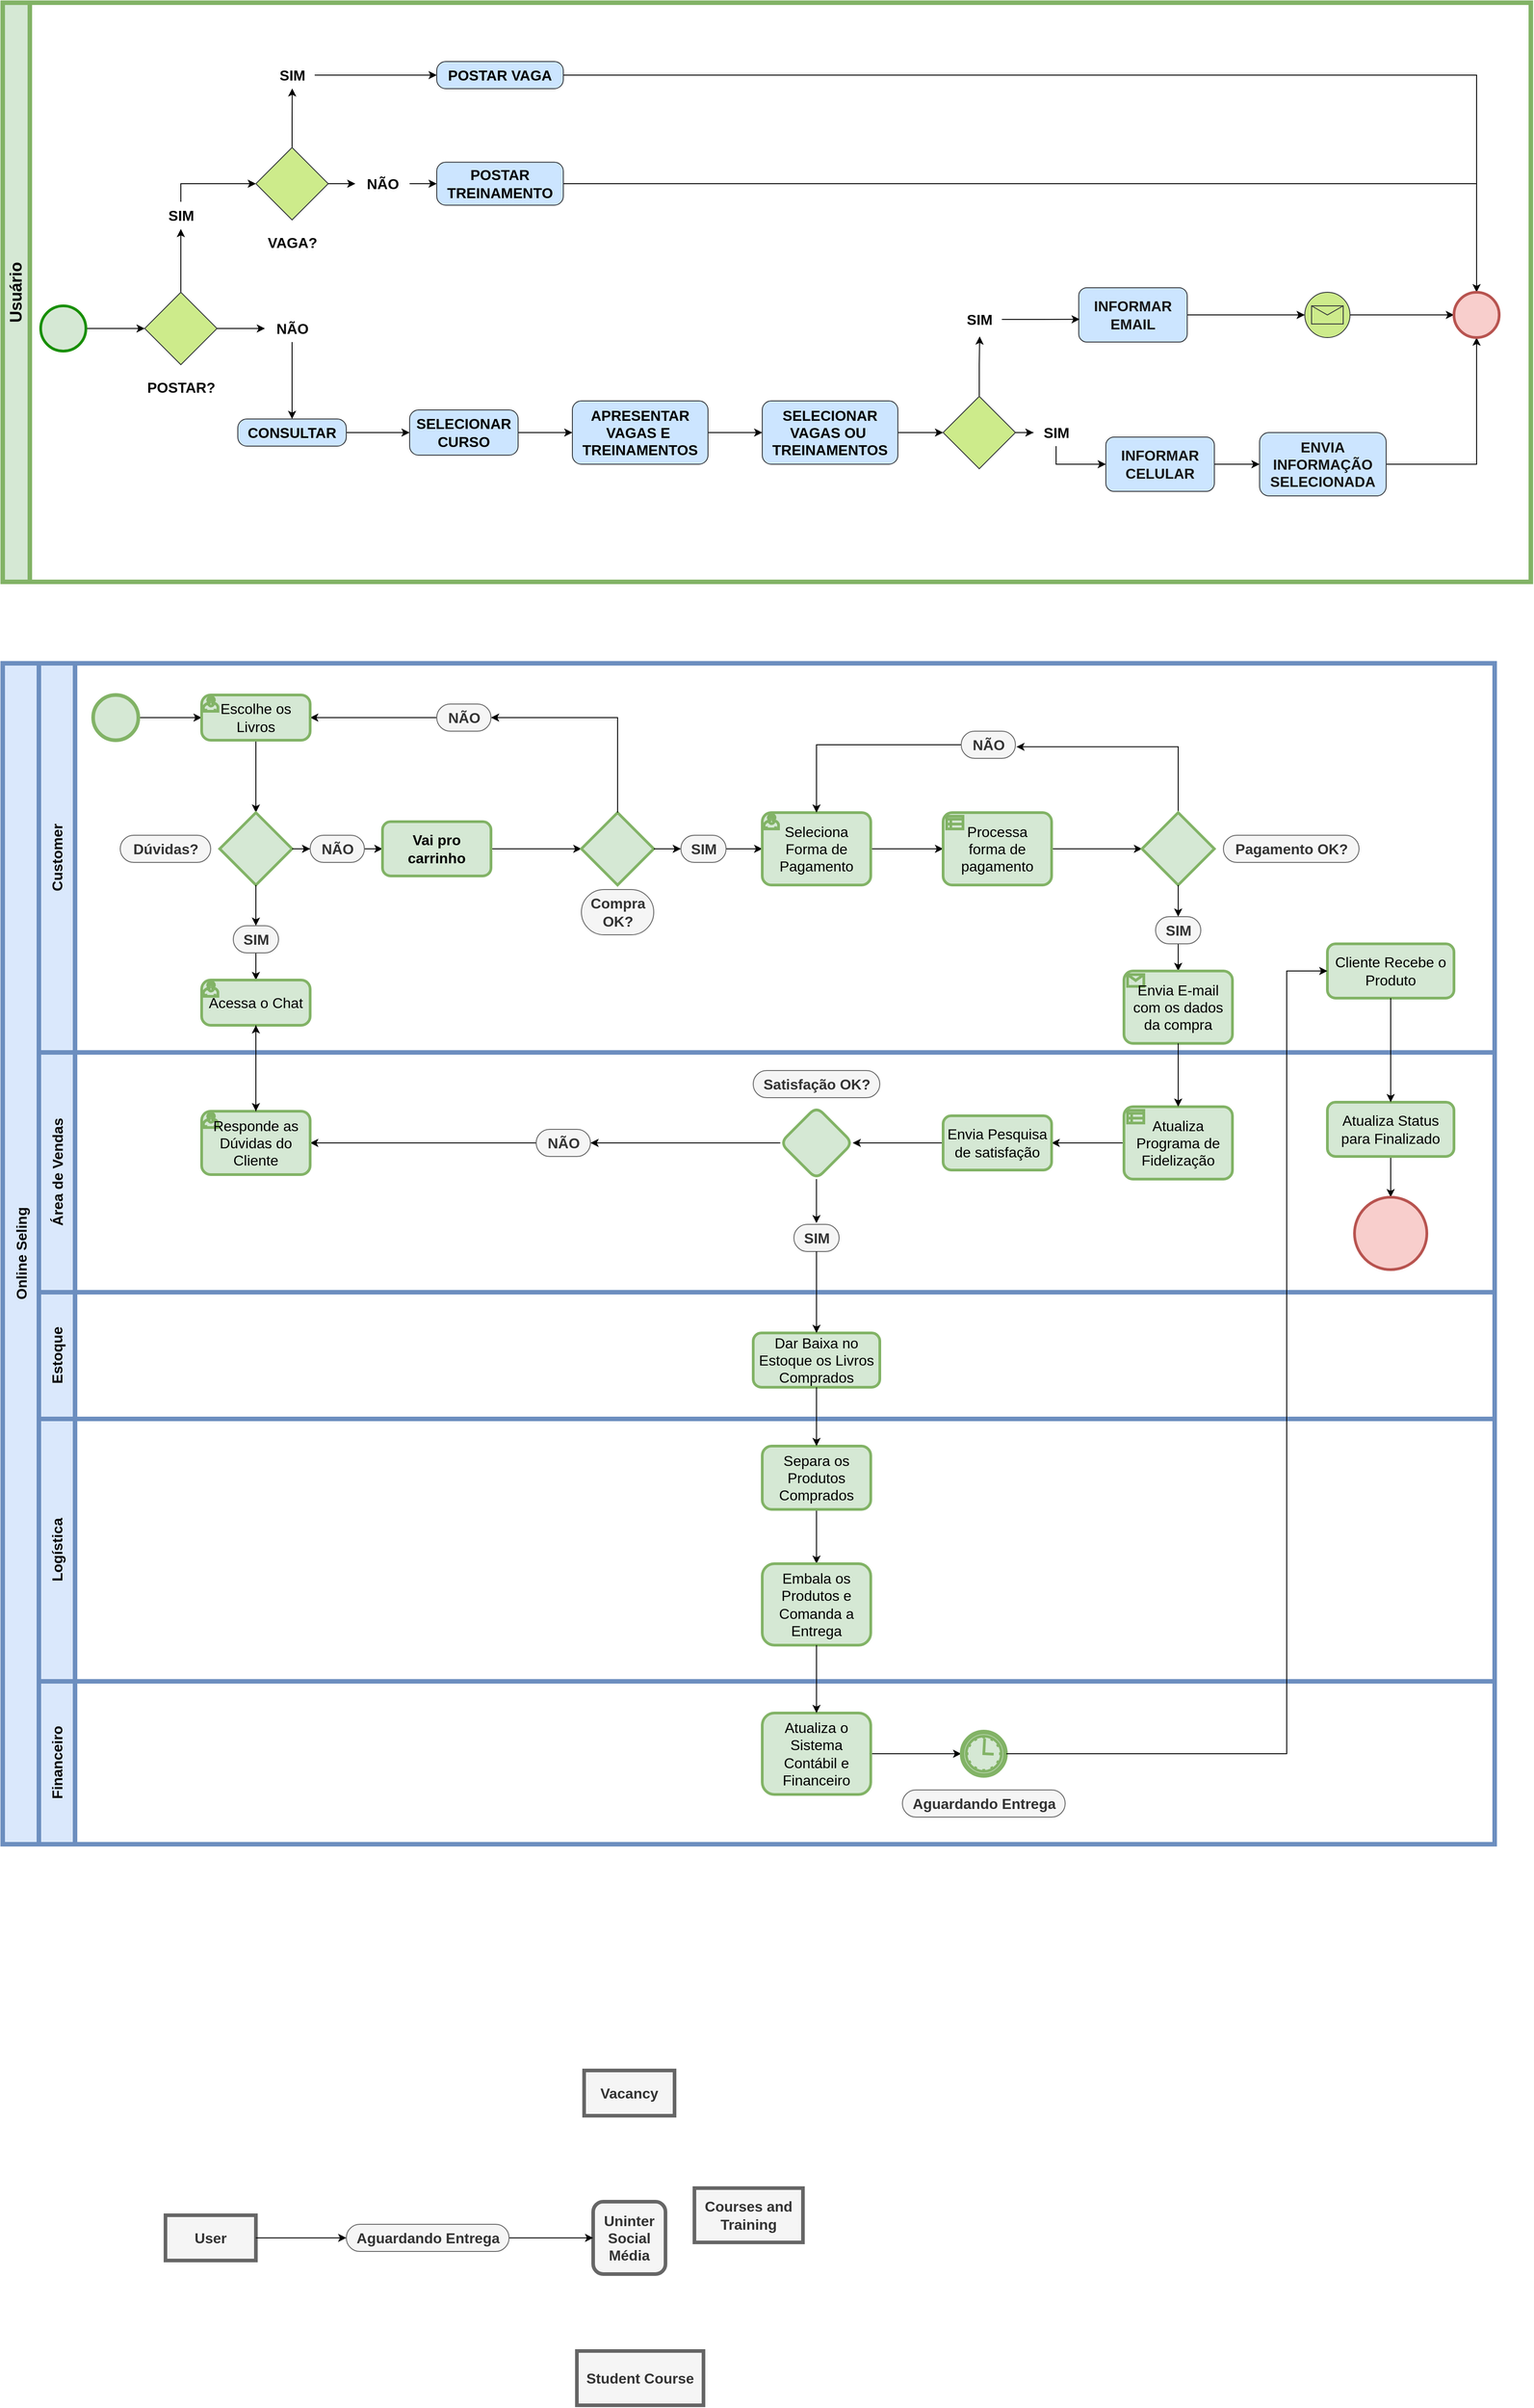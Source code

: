 <mxfile version="21.3.3" type="github">
  <diagram id="R2lEEEUBdFMjLlhIrx00" name="Page-1">
    <mxGraphModel dx="591" dy="729" grid="1" gridSize="10" guides="1" tooltips="1" connect="1" arrows="1" fold="1" page="1" pageScale="1" pageWidth="1100" pageHeight="1100" math="0" shadow="0" extFonts="Permanent Marker^https://fonts.googleapis.com/css?family=Permanent+Marker">
      <root>
        <mxCell id="0" />
        <mxCell id="1" parent="0" />
        <mxCell id="m9fJc61D2l8pQ-T92gRP-1" value="Usuário" style="swimlane;startSize=30;horizontal=0;html=1;whiteSpace=wrap;fillColor=#d5e8d4;strokeColor=#82b366;strokeWidth=5;fontColor=#000000;fontSize=18;" parent="1" vertex="1">
          <mxGeometry x="20" y="70" width="1690" height="640" as="geometry" />
        </mxCell>
        <mxCell id="m9fJc61D2l8pQ-T92gRP-4" value="" style="edgeStyle=orthogonalEdgeStyle;rounded=0;orthogonalLoop=1;jettySize=auto;html=1;" parent="m9fJc61D2l8pQ-T92gRP-1" source="m9fJc61D2l8pQ-T92gRP-2" target="m9fJc61D2l8pQ-T92gRP-3" edge="1">
          <mxGeometry relative="1" as="geometry" />
        </mxCell>
        <mxCell id="m9fJc61D2l8pQ-T92gRP-2" value="" style="points=[[0.145,0.145,0],[0.5,0,0],[0.855,0.145,0],[1,0.5,0],[0.855,0.855,0],[0.5,1,0],[0.145,0.855,0],[0,0.5,0]];shape=mxgraph.bpmn.event;html=1;verticalLabelPosition=bottom;labelBackgroundColor=#ffffff;verticalAlign=top;align=center;perimeter=ellipsePerimeter;outlineConnect=0;aspect=fixed;outline=standard;symbol=general;fillColor=#d5e8d4;strokeColor=#188F00;strokeWidth=3;" parent="m9fJc61D2l8pQ-T92gRP-1" vertex="1">
          <mxGeometry x="42" y="335" width="50" height="50" as="geometry" />
        </mxCell>
        <mxCell id="m9fJc61D2l8pQ-T92gRP-8" value="" style="edgeStyle=orthogonalEdgeStyle;rounded=0;orthogonalLoop=1;jettySize=auto;html=1;entryX=0;entryY=0.5;entryDx=0;entryDy=0;" parent="m9fJc61D2l8pQ-T92gRP-1" source="m9fJc61D2l8pQ-T92gRP-22" target="m9fJc61D2l8pQ-T92gRP-7" edge="1">
          <mxGeometry relative="1" as="geometry">
            <mxPoint x="230" y="210" as="targetPoint" />
            <Array as="points">
              <mxPoint x="197" y="200" />
            </Array>
          </mxGeometry>
        </mxCell>
        <mxCell id="m9fJc61D2l8pQ-T92gRP-25" value="" style="edgeStyle=orthogonalEdgeStyle;rounded=0;orthogonalLoop=1;jettySize=auto;html=1;" parent="m9fJc61D2l8pQ-T92gRP-1" source="m9fJc61D2l8pQ-T92gRP-3" target="m9fJc61D2l8pQ-T92gRP-22" edge="1">
          <mxGeometry relative="1" as="geometry" />
        </mxCell>
        <mxCell id="m9fJc61D2l8pQ-T92gRP-3" value="" style="rhombus;whiteSpace=wrap;html=1;verticalAlign=top;fillColor=#cdeb8b;strokeColor=#36393d;labelBackgroundColor=#ffffff;" parent="m9fJc61D2l8pQ-T92gRP-1" vertex="1">
          <mxGeometry x="157" y="320" width="80" height="80" as="geometry" />
        </mxCell>
        <mxCell id="m9fJc61D2l8pQ-T92gRP-39" style="edgeStyle=orthogonalEdgeStyle;rounded=0;orthogonalLoop=1;jettySize=auto;html=1;entryX=0;entryY=0.5;entryDx=0;entryDy=0;entryPerimeter=0;" parent="m9fJc61D2l8pQ-T92gRP-1" source="m9fJc61D2l8pQ-T92gRP-40" target="m9fJc61D2l8pQ-T92gRP-12" edge="1">
          <mxGeometry relative="1" as="geometry">
            <Array as="points">
              <mxPoint x="320" y="80" />
            </Array>
          </mxGeometry>
        </mxCell>
        <mxCell id="m9fJc61D2l8pQ-T92gRP-42" style="edgeStyle=orthogonalEdgeStyle;rounded=0;orthogonalLoop=1;jettySize=auto;html=1;entryX=0.504;entryY=0.989;entryDx=0;entryDy=0;entryPerimeter=0;" parent="m9fJc61D2l8pQ-T92gRP-1" source="m9fJc61D2l8pQ-T92gRP-7" target="m9fJc61D2l8pQ-T92gRP-40" edge="1">
          <mxGeometry relative="1" as="geometry" />
        </mxCell>
        <mxCell id="m9fJc61D2l8pQ-T92gRP-43" style="edgeStyle=orthogonalEdgeStyle;rounded=0;orthogonalLoop=1;jettySize=auto;html=1;entryX=0;entryY=0.5;entryDx=0;entryDy=0;entryPerimeter=0;" parent="m9fJc61D2l8pQ-T92gRP-1" source="m9fJc61D2l8pQ-T92gRP-44" target="m9fJc61D2l8pQ-T92gRP-13" edge="1">
          <mxGeometry relative="1" as="geometry" />
        </mxCell>
        <mxCell id="m9fJc61D2l8pQ-T92gRP-7" value="" style="rhombus;whiteSpace=wrap;html=1;verticalAlign=top;fillColor=#cdeb8b;strokeColor=#36393d;labelBackgroundColor=#ffffff;" parent="m9fJc61D2l8pQ-T92gRP-1" vertex="1">
          <mxGeometry x="280" y="160" width="80" height="80" as="geometry" />
        </mxCell>
        <mxCell id="m9fJc61D2l8pQ-T92gRP-11" value="VAGA?" style="text;html=1;align=center;verticalAlign=middle;resizable=0;points=[];autosize=1;fillColor=#ffffff;fontStyle=1;fontSize=16;fontColor=#080808;rounded=1;arcSize=50;" parent="m9fJc61D2l8pQ-T92gRP-1" vertex="1">
          <mxGeometry x="280" y="250" width="80" height="30" as="geometry" />
        </mxCell>
        <mxCell id="m9fJc61D2l8pQ-T92gRP-107" style="edgeStyle=orthogonalEdgeStyle;rounded=0;orthogonalLoop=1;jettySize=auto;html=1;entryX=0.5;entryY=0;entryDx=0;entryDy=0;entryPerimeter=0;" parent="m9fJc61D2l8pQ-T92gRP-1" source="m9fJc61D2l8pQ-T92gRP-12" target="m9fJc61D2l8pQ-T92gRP-104" edge="1">
          <mxGeometry relative="1" as="geometry" />
        </mxCell>
        <mxCell id="m9fJc61D2l8pQ-T92gRP-12" value="POSTAR VAGA" style="points=[[0.25,0,0],[0.5,0,0],[0.75,0,0],[1,0.25,0],[1,0.5,0],[1,0.75,0],[0.75,1,0],[0.5,1,0],[0.25,1,0],[0,0.75,0],[0,0.5,0],[0,0.25,0]];shape=mxgraph.bpmn.task;whiteSpace=wrap;rectStyle=rounded;size=10;html=1;container=1;expand=0;collapsible=0;taskMarker=abstract;fillColor=#cce5ff;strokeColor=#36393d;fontColor=#000000;fontStyle=1;fontSize=16;" parent="m9fJc61D2l8pQ-T92gRP-1" vertex="1">
          <mxGeometry x="480" y="65" width="140" height="30" as="geometry" />
        </mxCell>
        <mxCell id="m9fJc61D2l8pQ-T92gRP-108" style="edgeStyle=orthogonalEdgeStyle;rounded=0;orthogonalLoop=1;jettySize=auto;html=1;entryX=0.145;entryY=0.145;entryDx=0;entryDy=0;entryPerimeter=0;" parent="m9fJc61D2l8pQ-T92gRP-1" source="m9fJc61D2l8pQ-T92gRP-13" target="m9fJc61D2l8pQ-T92gRP-104" edge="1">
          <mxGeometry relative="1" as="geometry">
            <Array as="points">
              <mxPoint x="1630" y="200" />
              <mxPoint x="1630" y="327" />
            </Array>
          </mxGeometry>
        </mxCell>
        <mxCell id="m9fJc61D2l8pQ-T92gRP-13" value="POSTAR TREINAMENTO" style="points=[[0.25,0,0],[0.5,0,0],[0.75,0,0],[1,0.25,0],[1,0.5,0],[1,0.75,0],[0.75,1,0],[0.5,1,0],[0.25,1,0],[0,0.75,0],[0,0.5,0],[0,0.25,0]];shape=mxgraph.bpmn.task;whiteSpace=wrap;rectStyle=rounded;size=10;html=1;container=1;expand=0;collapsible=0;taskMarker=abstract;fillColor=#cce5ff;strokeColor=#36393d;fontColor=#000000;fontStyle=1;fontSize=16;" parent="m9fJc61D2l8pQ-T92gRP-1" vertex="1">
          <mxGeometry x="480" y="176.25" width="140" height="47.5" as="geometry" />
        </mxCell>
        <mxCell id="m9fJc61D2l8pQ-T92gRP-21" value="POSTAR?" style="text;html=1;align=center;verticalAlign=middle;resizable=0;points=[];autosize=1;fillColor=#ffffff;fontStyle=1;fontSize=16;fontColor=#080808;rounded=1;arcSize=50;" parent="m9fJc61D2l8pQ-T92gRP-1" vertex="1">
          <mxGeometry x="147" y="410" width="100" height="30" as="geometry" />
        </mxCell>
        <mxCell id="m9fJc61D2l8pQ-T92gRP-22" value="SIM" style="text;html=1;align=center;verticalAlign=middle;resizable=0;points=[];autosize=1;fillColor=#ffffff;fontStyle=1;fontSize=16;fontColor=#080808;rounded=1;arcSize=50;" parent="m9fJc61D2l8pQ-T92gRP-1" vertex="1">
          <mxGeometry x="172" y="220" width="50" height="30" as="geometry" />
        </mxCell>
        <mxCell id="m9fJc61D2l8pQ-T92gRP-34" value="" style="edgeStyle=orthogonalEdgeStyle;rounded=0;orthogonalLoop=1;jettySize=auto;html=1;exitX=1;exitY=0.5;exitDx=0;exitDy=0;" parent="m9fJc61D2l8pQ-T92gRP-1" source="m9fJc61D2l8pQ-T92gRP-3" target="m9fJc61D2l8pQ-T92gRP-33" edge="1">
          <mxGeometry relative="1" as="geometry">
            <mxPoint x="257" y="430" as="sourcePoint" />
            <mxPoint x="340" y="570" as="targetPoint" />
          </mxGeometry>
        </mxCell>
        <mxCell id="m9fJc61D2l8pQ-T92gRP-52" style="edgeStyle=orthogonalEdgeStyle;rounded=0;orthogonalLoop=1;jettySize=auto;html=1;entryX=0.5;entryY=0;entryDx=0;entryDy=0;entryPerimeter=0;" parent="m9fJc61D2l8pQ-T92gRP-1" source="m9fJc61D2l8pQ-T92gRP-33" target="m9fJc61D2l8pQ-T92gRP-49" edge="1">
          <mxGeometry relative="1" as="geometry" />
        </mxCell>
        <mxCell id="m9fJc61D2l8pQ-T92gRP-33" value="NÃO" style="text;html=1;align=center;verticalAlign=middle;resizable=0;points=[];autosize=1;fillColor=#ffffff;fontStyle=1;fontSize=16;fontColor=#080808;rounded=1;arcSize=50;" parent="m9fJc61D2l8pQ-T92gRP-1" vertex="1">
          <mxGeometry x="290" y="345" width="60" height="30" as="geometry" />
        </mxCell>
        <mxCell id="m9fJc61D2l8pQ-T92gRP-40" value="SIM" style="text;html=1;align=center;verticalAlign=middle;resizable=0;points=[];autosize=1;fillColor=#ffffff;fontStyle=1;fontSize=16;fontColor=#080808;rounded=1;arcSize=50;" parent="m9fJc61D2l8pQ-T92gRP-1" vertex="1">
          <mxGeometry x="295" y="65" width="50" height="30" as="geometry" />
        </mxCell>
        <mxCell id="m9fJc61D2l8pQ-T92gRP-45" value="" style="edgeStyle=orthogonalEdgeStyle;rounded=0;orthogonalLoop=1;jettySize=auto;html=1;entryX=0;entryY=0.5;entryDx=0;entryDy=0;entryPerimeter=0;" parent="m9fJc61D2l8pQ-T92gRP-1" source="m9fJc61D2l8pQ-T92gRP-7" target="m9fJc61D2l8pQ-T92gRP-44" edge="1">
          <mxGeometry relative="1" as="geometry">
            <mxPoint x="380" y="270" as="sourcePoint" />
            <mxPoint x="470" y="270" as="targetPoint" />
          </mxGeometry>
        </mxCell>
        <mxCell id="m9fJc61D2l8pQ-T92gRP-44" value="NÃO" style="text;html=1;align=center;verticalAlign=middle;resizable=0;points=[];autosize=1;fillColor=#ffffff;fontStyle=1;fontSize=16;fontColor=#080808;rounded=1;arcSize=50;" parent="m9fJc61D2l8pQ-T92gRP-1" vertex="1">
          <mxGeometry x="390" y="185" width="60" height="30" as="geometry" />
        </mxCell>
        <mxCell id="m9fJc61D2l8pQ-T92gRP-54" style="edgeStyle=orthogonalEdgeStyle;rounded=0;orthogonalLoop=1;jettySize=auto;html=1;entryX=0;entryY=0.5;entryDx=0;entryDy=0;entryPerimeter=0;" parent="m9fJc61D2l8pQ-T92gRP-1" source="m9fJc61D2l8pQ-T92gRP-49" target="m9fJc61D2l8pQ-T92gRP-53" edge="1">
          <mxGeometry relative="1" as="geometry" />
        </mxCell>
        <mxCell id="m9fJc61D2l8pQ-T92gRP-49" value="CONSULTAR" style="points=[[0.25,0,0],[0.5,0,0],[0.75,0,0],[1,0.25,0],[1,0.5,0],[1,0.75,0],[0.75,1,0],[0.5,1,0],[0.25,1,0],[0,0.75,0],[0,0.5,0],[0,0.25,0]];shape=mxgraph.bpmn.task;whiteSpace=wrap;rectStyle=rounded;size=10;html=1;container=1;expand=0;collapsible=0;taskMarker=abstract;fillColor=#cce5ff;strokeColor=#36393d;fontColor=#000000;fontStyle=1;fontSize=16;" parent="m9fJc61D2l8pQ-T92gRP-1" vertex="1">
          <mxGeometry x="260" y="460" width="120" height="30" as="geometry" />
        </mxCell>
        <mxCell id="m9fJc61D2l8pQ-T92gRP-56" style="edgeStyle=orthogonalEdgeStyle;rounded=0;orthogonalLoop=1;jettySize=auto;html=1;entryX=0;entryY=0.5;entryDx=0;entryDy=0;entryPerimeter=0;" parent="m9fJc61D2l8pQ-T92gRP-1" source="m9fJc61D2l8pQ-T92gRP-53" target="m9fJc61D2l8pQ-T92gRP-55" edge="1">
          <mxGeometry relative="1" as="geometry" />
        </mxCell>
        <mxCell id="m9fJc61D2l8pQ-T92gRP-53" value="SELECIONAR CURSO" style="points=[[0.25,0,0],[0.5,0,0],[0.75,0,0],[1,0.25,0],[1,0.5,0],[1,0.75,0],[0.75,1,0],[0.5,1,0],[0.25,1,0],[0,0.75,0],[0,0.5,0],[0,0.25,0]];shape=mxgraph.bpmn.task;whiteSpace=wrap;rectStyle=rounded;size=10;html=1;container=1;expand=0;collapsible=0;taskMarker=abstract;fillColor=#cce5ff;strokeColor=#36393d;fontColor=#000000;fontStyle=1;fontSize=16;" parent="m9fJc61D2l8pQ-T92gRP-1" vertex="1">
          <mxGeometry x="450" y="450" width="120" height="50" as="geometry" />
        </mxCell>
        <mxCell id="m9fJc61D2l8pQ-T92gRP-84" style="edgeStyle=orthogonalEdgeStyle;rounded=0;orthogonalLoop=1;jettySize=auto;html=1;entryX=0;entryY=0.5;entryDx=0;entryDy=0;entryPerimeter=0;" parent="m9fJc61D2l8pQ-T92gRP-1" source="m9fJc61D2l8pQ-T92gRP-55" target="m9fJc61D2l8pQ-T92gRP-83" edge="1">
          <mxGeometry relative="1" as="geometry" />
        </mxCell>
        <mxCell id="m9fJc61D2l8pQ-T92gRP-55" value="APRESENTAR&lt;br&gt;VAGAS E&amp;nbsp;&lt;br&gt;TREINAMENTOS" style="points=[[0.25,0,0],[0.5,0,0],[0.75,0,0],[1,0.25,0],[1,0.5,0],[1,0.75,0],[0.75,1,0],[0.5,1,0],[0.25,1,0],[0,0.75,0],[0,0.5,0],[0,0.25,0]];shape=mxgraph.bpmn.task;whiteSpace=wrap;rectStyle=rounded;size=10;html=1;container=1;expand=0;collapsible=0;taskMarker=abstract;fillColor=#cce5ff;strokeColor=#36393d;fontColor=#000000;fontStyle=1;fontSize=16;" parent="m9fJc61D2l8pQ-T92gRP-1" vertex="1">
          <mxGeometry x="630" y="440" width="150" height="70" as="geometry" />
        </mxCell>
        <mxCell id="m9fJc61D2l8pQ-T92gRP-86" value="" style="edgeStyle=orthogonalEdgeStyle;rounded=0;orthogonalLoop=1;jettySize=auto;html=1;" parent="m9fJc61D2l8pQ-T92gRP-1" source="m9fJc61D2l8pQ-T92gRP-83" target="m9fJc61D2l8pQ-T92gRP-85" edge="1">
          <mxGeometry relative="1" as="geometry" />
        </mxCell>
        <mxCell id="m9fJc61D2l8pQ-T92gRP-83" value="SELECIONAR&lt;br&gt;VAGAS OU&amp;nbsp;&lt;br&gt;TREINAMENTOS" style="points=[[0.25,0,0],[0.5,0,0],[0.75,0,0],[1,0.25,0],[1,0.5,0],[1,0.75,0],[0.75,1,0],[0.5,1,0],[0.25,1,0],[0,0.75,0],[0,0.5,0],[0,0.25,0]];shape=mxgraph.bpmn.task;whiteSpace=wrap;rectStyle=rounded;size=10;html=1;container=1;expand=0;collapsible=0;taskMarker=abstract;fillColor=#cce5ff;strokeColor=#36393d;fontColor=#000000;fontStyle=1;fontSize=16;" parent="m9fJc61D2l8pQ-T92gRP-1" vertex="1">
          <mxGeometry x="840" y="440" width="150" height="70" as="geometry" />
        </mxCell>
        <mxCell id="m9fJc61D2l8pQ-T92gRP-93" style="edgeStyle=orthogonalEdgeStyle;rounded=0;orthogonalLoop=1;jettySize=auto;html=1;entryX=0.509;entryY=1.126;entryDx=0;entryDy=0;entryPerimeter=0;" parent="m9fJc61D2l8pQ-T92gRP-1" source="m9fJc61D2l8pQ-T92gRP-85" target="m9fJc61D2l8pQ-T92gRP-92" edge="1">
          <mxGeometry relative="1" as="geometry" />
        </mxCell>
        <mxCell id="m9fJc61D2l8pQ-T92gRP-85" value="" style="rhombus;whiteSpace=wrap;html=1;fontSize=16;fillColor=#cdeb8b;strokeColor=#36393d;fontStyle=1;fontColor=#000000;" parent="m9fJc61D2l8pQ-T92gRP-1" vertex="1">
          <mxGeometry x="1040" y="435" width="80" height="80" as="geometry" />
        </mxCell>
        <mxCell id="m9fJc61D2l8pQ-T92gRP-96" style="edgeStyle=orthogonalEdgeStyle;rounded=0;orthogonalLoop=1;jettySize=auto;html=1;entryX=0;entryY=0.5;entryDx=0;entryDy=0;entryPerimeter=0;" parent="m9fJc61D2l8pQ-T92gRP-1" source="m9fJc61D2l8pQ-T92gRP-89" target="m9fJc61D2l8pQ-T92gRP-95" edge="1">
          <mxGeometry relative="1" as="geometry" />
        </mxCell>
        <mxCell id="m9fJc61D2l8pQ-T92gRP-89" value="INFORMAR&lt;br&gt;EMAIL" style="rounded=1;whiteSpace=wrap;html=1;fontSize=16;fillColor=#cce5ff;strokeColor=#36393d;fontStyle=1;fontColor=#171717;" parent="m9fJc61D2l8pQ-T92gRP-1" vertex="1">
          <mxGeometry x="1190" y="315" width="120" height="60" as="geometry" />
        </mxCell>
        <mxCell id="m9fJc61D2l8pQ-T92gRP-94" style="edgeStyle=orthogonalEdgeStyle;rounded=0;orthogonalLoop=1;jettySize=auto;html=1;entryX=0.009;entryY=0.581;entryDx=0;entryDy=0;entryPerimeter=0;" parent="m9fJc61D2l8pQ-T92gRP-1" source="m9fJc61D2l8pQ-T92gRP-92" target="m9fJc61D2l8pQ-T92gRP-89" edge="1">
          <mxGeometry relative="1" as="geometry" />
        </mxCell>
        <mxCell id="m9fJc61D2l8pQ-T92gRP-92" value="SIM" style="text;html=1;align=center;verticalAlign=middle;resizable=0;points=[];autosize=1;fillColor=#ffffff;fontStyle=1;fontSize=16;fontColor=#080808;rounded=1;arcSize=50;" parent="m9fJc61D2l8pQ-T92gRP-1" vertex="1">
          <mxGeometry x="1055" y="335" width="50" height="30" as="geometry" />
        </mxCell>
        <mxCell id="m9fJc61D2l8pQ-T92gRP-106" style="edgeStyle=orthogonalEdgeStyle;rounded=0;orthogonalLoop=1;jettySize=auto;html=1;entryX=0;entryY=0.5;entryDx=0;entryDy=0;entryPerimeter=0;" parent="m9fJc61D2l8pQ-T92gRP-1" source="m9fJc61D2l8pQ-T92gRP-95" target="m9fJc61D2l8pQ-T92gRP-104" edge="1">
          <mxGeometry relative="1" as="geometry" />
        </mxCell>
        <mxCell id="m9fJc61D2l8pQ-T92gRP-95" value="" style="points=[[0.145,0.145,0],[0.5,0,0],[0.855,0.145,0],[1,0.5,0],[0.855,0.855,0],[0.5,1,0],[0.145,0.855,0],[0,0.5,0]];shape=mxgraph.bpmn.event;html=1;verticalLabelPosition=bottom;labelBackgroundColor=#ffffff;verticalAlign=top;align=center;perimeter=ellipsePerimeter;outlineConnect=0;aspect=fixed;outline=standard;symbol=message;fillColor=#cdeb8b;strokeColor=#36393d;" parent="m9fJc61D2l8pQ-T92gRP-1" vertex="1">
          <mxGeometry x="1440" y="320" width="50" height="50" as="geometry" />
        </mxCell>
        <mxCell id="m9fJc61D2l8pQ-T92gRP-100" style="edgeStyle=orthogonalEdgeStyle;rounded=0;orthogonalLoop=1;jettySize=auto;html=1;entryX=0;entryY=0.5;entryDx=0;entryDy=0;" parent="m9fJc61D2l8pQ-T92gRP-1" source="m9fJc61D2l8pQ-T92gRP-97" target="m9fJc61D2l8pQ-T92gRP-99" edge="1">
          <mxGeometry relative="1" as="geometry" />
        </mxCell>
        <mxCell id="m9fJc61D2l8pQ-T92gRP-97" value="INFORMAR&lt;br&gt;CELULAR" style="rounded=1;whiteSpace=wrap;html=1;fontSize=16;fillColor=#cce5ff;strokeColor=#36393d;fontStyle=1;fontColor=#171717;" parent="m9fJc61D2l8pQ-T92gRP-1" vertex="1">
          <mxGeometry x="1220" y="480" width="120" height="60" as="geometry" />
        </mxCell>
        <mxCell id="m9fJc61D2l8pQ-T92gRP-105" style="edgeStyle=orthogonalEdgeStyle;rounded=0;orthogonalLoop=1;jettySize=auto;html=1;entryX=0.5;entryY=1;entryDx=0;entryDy=0;entryPerimeter=0;" parent="m9fJc61D2l8pQ-T92gRP-1" source="m9fJc61D2l8pQ-T92gRP-99" target="m9fJc61D2l8pQ-T92gRP-104" edge="1">
          <mxGeometry relative="1" as="geometry" />
        </mxCell>
        <mxCell id="m9fJc61D2l8pQ-T92gRP-99" value="ENVIA&lt;br&gt;INFORMAÇÃO&lt;br&gt;SELECIONADA" style="rounded=1;whiteSpace=wrap;html=1;fontSize=16;fillColor=#cce5ff;strokeColor=#36393d;fontStyle=1;fontColor=#171717;" parent="m9fJc61D2l8pQ-T92gRP-1" vertex="1">
          <mxGeometry x="1390" y="475" width="140" height="70" as="geometry" />
        </mxCell>
        <mxCell id="m9fJc61D2l8pQ-T92gRP-102" value="" style="edgeStyle=orthogonalEdgeStyle;rounded=0;orthogonalLoop=1;jettySize=auto;html=1;entryX=0;entryY=0.5;entryDx=0;entryDy=0;" parent="m9fJc61D2l8pQ-T92gRP-1" source="m9fJc61D2l8pQ-T92gRP-85" target="m9fJc61D2l8pQ-T92gRP-101" edge="1">
          <mxGeometry relative="1" as="geometry">
            <mxPoint x="1140" y="545" as="sourcePoint" />
            <mxPoint x="1210" y="580" as="targetPoint" />
          </mxGeometry>
        </mxCell>
        <mxCell id="m9fJc61D2l8pQ-T92gRP-103" style="edgeStyle=orthogonalEdgeStyle;rounded=0;orthogonalLoop=1;jettySize=auto;html=1;entryX=0;entryY=0.5;entryDx=0;entryDy=0;" parent="m9fJc61D2l8pQ-T92gRP-1" source="m9fJc61D2l8pQ-T92gRP-101" target="m9fJc61D2l8pQ-T92gRP-97" edge="1">
          <mxGeometry relative="1" as="geometry">
            <Array as="points">
              <mxPoint x="1165" y="510" />
            </Array>
          </mxGeometry>
        </mxCell>
        <mxCell id="m9fJc61D2l8pQ-T92gRP-101" value="SIM" style="text;html=1;align=center;verticalAlign=middle;resizable=0;points=[];autosize=1;fillColor=#ffffff;fontStyle=1;fontSize=16;fontColor=#080808;rounded=1;arcSize=50;" parent="m9fJc61D2l8pQ-T92gRP-1" vertex="1">
          <mxGeometry x="1140" y="460" width="50" height="30" as="geometry" />
        </mxCell>
        <mxCell id="m9fJc61D2l8pQ-T92gRP-104" value="" style="points=[[0.145,0.145,0],[0.5,0,0],[0.855,0.145,0],[1,0.5,0],[0.855,0.855,0],[0.5,1,0],[0.145,0.855,0],[0,0.5,0]];shape=mxgraph.bpmn.event;html=1;verticalLabelPosition=bottom;labelBackgroundColor=#ffffff;verticalAlign=top;align=center;perimeter=ellipsePerimeter;outlineConnect=0;aspect=fixed;outline=end;symbol=terminate2;fillColor=#f8cecc;strokeColor=#b85450;" parent="m9fJc61D2l8pQ-T92gRP-1" vertex="1">
          <mxGeometry x="1605" y="320" width="50" height="50" as="geometry" />
        </mxCell>
        <mxCell id="ggcQkeT31165iR4YXtcb-1" value="Online Seling" style="swimlane;html=1;childLayout=stackLayout;resizeParent=1;resizeParentMax=0;horizontal=0;startSize=40;horizontalStack=0;whiteSpace=wrap;fillColor=#dae8fc;strokeColor=#6c8ebf;fontColor=#050505;fontStyle=1;fontSize=16;strokeWidth=5;" parent="1" vertex="1">
          <mxGeometry x="20" y="800" width="1650" height="1305" as="geometry" />
        </mxCell>
        <mxCell id="ggcQkeT31165iR4YXtcb-2" value="Customer" style="swimlane;html=1;startSize=40;horizontal=0;strokeWidth=5;fillColor=#dae8fc;strokeColor=#6c8ebf;fontSize=16;fontColor=#050505;" parent="ggcQkeT31165iR4YXtcb-1" vertex="1">
          <mxGeometry x="40" width="1610" height="430" as="geometry" />
        </mxCell>
        <mxCell id="ggcQkeT31165iR4YXtcb-59" style="edgeStyle=orthogonalEdgeStyle;rounded=0;orthogonalLoop=1;jettySize=auto;html=1;entryX=0;entryY=0.5;entryDx=0;entryDy=0;entryPerimeter=0;" parent="ggcQkeT31165iR4YXtcb-2" source="ggcQkeT31165iR4YXtcb-9" edge="1">
          <mxGeometry relative="1" as="geometry">
            <mxPoint x="180" y="60" as="targetPoint" />
          </mxGeometry>
        </mxCell>
        <mxCell id="ggcQkeT31165iR4YXtcb-9" value="" style="points=[[0.145,0.145,0],[0.5,0,0],[0.855,0.145,0],[1,0.5,0],[0.855,0.855,0],[0.5,1,0],[0.145,0.855,0],[0,0.5,0]];shape=mxgraph.bpmn.event;html=1;verticalLabelPosition=bottom;labelBackgroundColor=#ffffff;verticalAlign=top;align=center;perimeter=ellipsePerimeter;outlineConnect=0;aspect=fixed;outline=standard;symbol=general;fillColor=#d5e8d4;strokeColor=#82b366;strokeWidth=4;" parent="ggcQkeT31165iR4YXtcb-2" vertex="1">
          <mxGeometry x="60" y="35" width="50" height="50" as="geometry" />
        </mxCell>
        <mxCell id="ggcQkeT31165iR4YXtcb-61" value="" style="edgeStyle=orthogonalEdgeStyle;rounded=0;orthogonalLoop=1;jettySize=auto;html=1;exitX=0.5;exitY=1;exitDx=0;exitDy=0;exitPerimeter=0;" parent="ggcQkeT31165iR4YXtcb-2" source="ggcQkeT31165iR4YXtcb-123" target="ggcQkeT31165iR4YXtcb-60" edge="1">
          <mxGeometry relative="1" as="geometry">
            <mxPoint x="240" y="85" as="sourcePoint" />
          </mxGeometry>
        </mxCell>
        <mxCell id="ggcQkeT31165iR4YXtcb-70" value="" style="edgeStyle=orthogonalEdgeStyle;rounded=0;orthogonalLoop=1;jettySize=auto;html=1;" parent="ggcQkeT31165iR4YXtcb-2" source="ggcQkeT31165iR4YXtcb-73" target="ggcQkeT31165iR4YXtcb-69" edge="1">
          <mxGeometry relative="1" as="geometry" />
        </mxCell>
        <mxCell id="ggcQkeT31165iR4YXtcb-60" value="" style="rhombus;whiteSpace=wrap;html=1;fontSize=16;fillColor=#d5e8d4;strokeColor=#82b366;fontColor=#000000;fontStyle=1;strokeWidth=3;" parent="ggcQkeT31165iR4YXtcb-2" vertex="1">
          <mxGeometry x="200" y="165" width="80" height="80" as="geometry" />
        </mxCell>
        <mxCell id="ggcQkeT31165iR4YXtcb-62" value="Dúvidas?" style="text;html=1;align=center;verticalAlign=middle;resizable=0;points=[];autosize=1;strokeColor=#666666;fillColor=#f5f5f5;fontStyle=1;fontSize=16;fontColor=#333333;rounded=1;arcSize=50;" parent="ggcQkeT31165iR4YXtcb-2" vertex="1">
          <mxGeometry x="90" y="190" width="100" height="30" as="geometry" />
        </mxCell>
        <mxCell id="ggcQkeT31165iR4YXtcb-77" value="" style="edgeStyle=orthogonalEdgeStyle;rounded=0;orthogonalLoop=1;jettySize=auto;html=1;" parent="ggcQkeT31165iR4YXtcb-2" source="ggcQkeT31165iR4YXtcb-69" target="ggcQkeT31165iR4YXtcb-76" edge="1">
          <mxGeometry relative="1" as="geometry" />
        </mxCell>
        <mxCell id="ggcQkeT31165iR4YXtcb-69" value="Vai pro&lt;br&gt;carrinho" style="rounded=1;whiteSpace=wrap;html=1;fontSize=16;fillColor=#d5e8d4;strokeColor=#82b366;fontColor=#000000;fontStyle=1;strokeWidth=3;" parent="ggcQkeT31165iR4YXtcb-2" vertex="1">
          <mxGeometry x="380" y="175" width="120" height="60" as="geometry" />
        </mxCell>
        <mxCell id="ggcQkeT31165iR4YXtcb-72" value="" style="edgeStyle=orthogonalEdgeStyle;rounded=0;orthogonalLoop=1;jettySize=auto;html=1;" parent="ggcQkeT31165iR4YXtcb-2" source="ggcQkeT31165iR4YXtcb-60" target="ggcQkeT31165iR4YXtcb-71" edge="1">
          <mxGeometry relative="1" as="geometry">
            <mxPoint x="300" y="1045" as="sourcePoint" />
            <mxPoint x="300" y="1110" as="targetPoint" />
          </mxGeometry>
        </mxCell>
        <mxCell id="ggcQkeT31165iR4YXtcb-127" style="edgeStyle=orthogonalEdgeStyle;rounded=0;orthogonalLoop=1;jettySize=auto;html=1;entryX=0.5;entryY=0;entryDx=0;entryDy=0;entryPerimeter=0;fontFamily=Helvetica;fontSize=16;fontColor=#000000;" parent="ggcQkeT31165iR4YXtcb-2" source="ggcQkeT31165iR4YXtcb-71" target="ggcQkeT31165iR4YXtcb-125" edge="1">
          <mxGeometry relative="1" as="geometry" />
        </mxCell>
        <mxCell id="ggcQkeT31165iR4YXtcb-71" value="SIM" style="text;html=1;align=center;verticalAlign=middle;resizable=0;points=[];autosize=1;strokeColor=#666666;fillColor=#f5f5f5;fontStyle=1;fontSize=16;fontColor=#333333;rounded=1;arcSize=50;" parent="ggcQkeT31165iR4YXtcb-2" vertex="1">
          <mxGeometry x="215" y="290" width="50" height="30" as="geometry" />
        </mxCell>
        <mxCell id="ggcQkeT31165iR4YXtcb-75" value="" style="edgeStyle=orthogonalEdgeStyle;rounded=0;orthogonalLoop=1;jettySize=auto;html=1;" parent="ggcQkeT31165iR4YXtcb-2" source="ggcQkeT31165iR4YXtcb-60" target="ggcQkeT31165iR4YXtcb-73" edge="1">
          <mxGeometry relative="1" as="geometry">
            <mxPoint x="340" y="1005" as="sourcePoint" />
            <mxPoint x="440" y="1005" as="targetPoint" />
          </mxGeometry>
        </mxCell>
        <mxCell id="ggcQkeT31165iR4YXtcb-73" value="NÃO" style="text;html=1;align=center;verticalAlign=middle;resizable=0;points=[];autosize=1;strokeColor=#666666;fillColor=#f5f5f5;fontStyle=1;fontSize=16;fontColor=#333333;rounded=1;arcSize=50;" parent="ggcQkeT31165iR4YXtcb-2" vertex="1">
          <mxGeometry x="300" y="190" width="60" height="30" as="geometry" />
        </mxCell>
        <mxCell id="ggcQkeT31165iR4YXtcb-83" style="edgeStyle=orthogonalEdgeStyle;rounded=0;orthogonalLoop=1;jettySize=auto;html=1;entryX=1;entryY=0.5;entryDx=0;entryDy=0;entryPerimeter=0;" parent="ggcQkeT31165iR4YXtcb-2" source="ggcQkeT31165iR4YXtcb-85" target="ggcQkeT31165iR4YXtcb-123" edge="1">
          <mxGeometry relative="1" as="geometry">
            <mxPoint x="300" y="60" as="targetPoint" />
            <Array as="points" />
          </mxGeometry>
        </mxCell>
        <mxCell id="ggcQkeT31165iR4YXtcb-97" style="edgeStyle=orthogonalEdgeStyle;rounded=0;orthogonalLoop=1;jettySize=auto;html=1;entryX=0;entryY=0.5;entryDx=0;entryDy=0;entryPerimeter=0;fontFamily=Helvetica;fontSize=16;fontColor=#000000;" parent="ggcQkeT31165iR4YXtcb-2" source="ggcQkeT31165iR4YXtcb-121" target="ggcQkeT31165iR4YXtcb-96" edge="1">
          <mxGeometry relative="1" as="geometry" />
        </mxCell>
        <mxCell id="ggcQkeT31165iR4YXtcb-76" value="" style="rhombus;whiteSpace=wrap;html=1;fontSize=16;fillColor=#d5e8d4;strokeColor=#82b366;fontColor=#000000;rounded=1;fontStyle=1;strokeWidth=3;arcSize=0;" parent="ggcQkeT31165iR4YXtcb-2" vertex="1">
          <mxGeometry x="600" y="165" width="80" height="80" as="geometry" />
        </mxCell>
        <mxCell id="ggcQkeT31165iR4YXtcb-84" value="Compra&lt;br&gt;OK?" style="text;html=1;align=center;verticalAlign=middle;resizable=0;points=[];autosize=1;strokeColor=#666666;fillColor=#f5f5f5;fontStyle=1;fontSize=16;fontColor=#333333;rounded=1;arcSize=50;" parent="ggcQkeT31165iR4YXtcb-2" vertex="1">
          <mxGeometry x="600" y="250" width="80" height="50" as="geometry" />
        </mxCell>
        <mxCell id="ggcQkeT31165iR4YXtcb-87" value="" style="edgeStyle=orthogonalEdgeStyle;rounded=0;orthogonalLoop=1;jettySize=auto;html=1;entryX=1;entryY=0.5;entryDx=0;entryDy=0;entryPerimeter=0;" parent="ggcQkeT31165iR4YXtcb-2" source="ggcQkeT31165iR4YXtcb-76" target="ggcQkeT31165iR4YXtcb-85" edge="1">
          <mxGeometry relative="1" as="geometry">
            <mxPoint x="700" y="965" as="sourcePoint" />
            <mxPoint x="360" y="860" as="targetPoint" />
            <Array as="points">
              <mxPoint x="640" y="60" />
            </Array>
          </mxGeometry>
        </mxCell>
        <mxCell id="ggcQkeT31165iR4YXtcb-85" value="NÃO" style="text;html=1;align=center;verticalAlign=middle;resizable=0;points=[];autosize=1;strokeColor=#666666;fillColor=#f5f5f5;fontStyle=1;fontSize=16;fontColor=#333333;rounded=1;arcSize=50;" parent="ggcQkeT31165iR4YXtcb-2" vertex="1">
          <mxGeometry x="440" y="45" width="60" height="30" as="geometry" />
        </mxCell>
        <mxCell id="ggcQkeT31165iR4YXtcb-129" style="edgeStyle=orthogonalEdgeStyle;rounded=0;orthogonalLoop=1;jettySize=auto;html=1;entryX=0;entryY=0.5;entryDx=0;entryDy=0;entryPerimeter=0;fontFamily=Helvetica;fontSize=16;fontColor=#000000;" parent="ggcQkeT31165iR4YXtcb-2" source="ggcQkeT31165iR4YXtcb-96" target="ggcQkeT31165iR4YXtcb-128" edge="1">
          <mxGeometry relative="1" as="geometry" />
        </mxCell>
        <mxCell id="ggcQkeT31165iR4YXtcb-96" value="Seleciona Forma de&lt;br&gt;Pagamento" style="points=[[0.25,0,0],[0.5,0,0],[0.75,0,0],[1,0.25,0],[1,0.5,0],[1,0.75,0],[0.75,1,0],[0.5,1,0],[0.25,1,0],[0,0.75,0],[0,0.5,0],[0,0.25,0]];shape=mxgraph.bpmn.task;whiteSpace=wrap;rectStyle=rounded;size=10;html=1;container=1;expand=0;collapsible=0;taskMarker=user;rounded=1;strokeColor=#82b366;strokeWidth=3;fontFamily=Helvetica;fontSize=16;fontColor=#000000;fillColor=#d5e8d4;" parent="ggcQkeT31165iR4YXtcb-2" vertex="1">
          <mxGeometry x="800" y="165" width="120" height="80" as="geometry" />
        </mxCell>
        <mxCell id="ggcQkeT31165iR4YXtcb-122" value="" style="edgeStyle=orthogonalEdgeStyle;rounded=0;orthogonalLoop=1;jettySize=auto;html=1;entryX=0;entryY=0.5;entryDx=0;entryDy=0;entryPerimeter=0;fontFamily=Helvetica;fontSize=16;fontColor=#000000;" parent="ggcQkeT31165iR4YXtcb-2" source="ggcQkeT31165iR4YXtcb-76" target="ggcQkeT31165iR4YXtcb-121" edge="1">
          <mxGeometry relative="1" as="geometry">
            <mxPoint x="740" y="1005" as="sourcePoint" />
            <mxPoint x="860" y="1005" as="targetPoint" />
          </mxGeometry>
        </mxCell>
        <mxCell id="ggcQkeT31165iR4YXtcb-121" value="SIM" style="text;html=1;align=center;verticalAlign=middle;resizable=0;points=[];autosize=1;strokeColor=#666666;fillColor=#f5f5f5;fontStyle=1;fontSize=16;fontColor=#333333;rounded=1;arcSize=50;" parent="ggcQkeT31165iR4YXtcb-2" vertex="1">
          <mxGeometry x="710" y="190" width="50" height="30" as="geometry" />
        </mxCell>
        <mxCell id="ggcQkeT31165iR4YXtcb-123" value="Escolhe os Livros" style="points=[[0.25,0,0],[0.5,0,0],[0.75,0,0],[1,0.25,0],[1,0.5,0],[1,0.75,0],[0.75,1,0],[0.5,1,0],[0.25,1,0],[0,0.75,0],[0,0.5,0],[0,0.25,0]];shape=mxgraph.bpmn.task;whiteSpace=wrap;rectStyle=rounded;size=10;html=1;container=1;expand=0;collapsible=0;taskMarker=user;rounded=1;strokeColor=#82b366;strokeWidth=3;fontFamily=Helvetica;fontSize=16;fontColor=#000000;fillColor=#d5e8d4;" parent="ggcQkeT31165iR4YXtcb-2" vertex="1">
          <mxGeometry x="180" y="35" width="120" height="50" as="geometry" />
        </mxCell>
        <mxCell id="ggcQkeT31165iR4YXtcb-125" value="Acessa o Chat" style="points=[[0.25,0,0],[0.5,0,0],[0.75,0,0],[1,0.25,0],[1,0.5,0],[1,0.75,0],[0.75,1,0],[0.5,1,0],[0.25,1,0],[0,0.75,0],[0,0.5,0],[0,0.25,0]];shape=mxgraph.bpmn.task;whiteSpace=wrap;rectStyle=rounded;size=10;html=1;container=1;expand=0;collapsible=0;taskMarker=user;rounded=1;strokeColor=#82b366;strokeWidth=3;fontFamily=Helvetica;fontSize=16;fontColor=#000000;fillColor=#d5e8d4;" parent="ggcQkeT31165iR4YXtcb-2" vertex="1">
          <mxGeometry x="180" y="350" width="120" height="50" as="geometry" />
        </mxCell>
        <mxCell id="ggcQkeT31165iR4YXtcb-131" value="" style="edgeStyle=orthogonalEdgeStyle;rounded=0;orthogonalLoop=1;jettySize=auto;html=1;fontFamily=Helvetica;fontSize=16;fontColor=#000000;" parent="ggcQkeT31165iR4YXtcb-2" source="ggcQkeT31165iR4YXtcb-128" target="ggcQkeT31165iR4YXtcb-130" edge="1">
          <mxGeometry relative="1" as="geometry" />
        </mxCell>
        <mxCell id="ggcQkeT31165iR4YXtcb-128" value="Processa&lt;br&gt;forma de&lt;br&gt;pagamento" style="points=[[0.25,0,0],[0.5,0,0],[0.75,0,0],[1,0.25,0],[1,0.5,0],[1,0.75,0],[0.75,1,0],[0.5,1,0],[0.25,1,0],[0,0.75,0],[0,0.5,0],[0,0.25,0]];shape=mxgraph.bpmn.task;whiteSpace=wrap;rectStyle=rounded;size=10;html=1;container=1;expand=0;collapsible=0;taskMarker=businessRule;rounded=1;strokeColor=#82b366;strokeWidth=3;fontFamily=Helvetica;fontSize=16;fontColor=#000000;fillColor=#d5e8d4;" parent="ggcQkeT31165iR4YXtcb-2" vertex="1">
          <mxGeometry x="1000" y="165" width="120" height="80" as="geometry" />
        </mxCell>
        <mxCell id="ggcQkeT31165iR4YXtcb-133" style="edgeStyle=orthogonalEdgeStyle;rounded=0;orthogonalLoop=1;jettySize=auto;html=1;entryX=0.5;entryY=0;entryDx=0;entryDy=0;entryPerimeter=0;fontFamily=Helvetica;fontSize=16;fontColor=#000000;" parent="ggcQkeT31165iR4YXtcb-2" source="ggcQkeT31165iR4YXtcb-135" target="ggcQkeT31165iR4YXtcb-96" edge="1">
          <mxGeometry relative="1" as="geometry">
            <Array as="points">
              <mxPoint x="860" y="90" />
            </Array>
          </mxGeometry>
        </mxCell>
        <mxCell id="ggcQkeT31165iR4YXtcb-137" style="edgeStyle=orthogonalEdgeStyle;rounded=0;orthogonalLoop=1;jettySize=auto;html=1;entryX=1.017;entryY=0.577;entryDx=0;entryDy=0;entryPerimeter=0;fontFamily=Helvetica;fontSize=16;fontColor=#000000;" parent="ggcQkeT31165iR4YXtcb-2" source="ggcQkeT31165iR4YXtcb-130" target="ggcQkeT31165iR4YXtcb-135" edge="1">
          <mxGeometry relative="1" as="geometry">
            <Array as="points">
              <mxPoint x="1260" y="92" />
            </Array>
          </mxGeometry>
        </mxCell>
        <mxCell id="ggcQkeT31165iR4YXtcb-139" style="edgeStyle=orthogonalEdgeStyle;rounded=0;orthogonalLoop=1;jettySize=auto;html=1;entryX=0.5;entryY=0;entryDx=0;entryDy=0;entryPerimeter=0;fontFamily=Helvetica;fontSize=16;fontColor=#000000;" parent="ggcQkeT31165iR4YXtcb-2" source="ggcQkeT31165iR4YXtcb-140" target="ggcQkeT31165iR4YXtcb-138" edge="1">
          <mxGeometry relative="1" as="geometry" />
        </mxCell>
        <mxCell id="ggcQkeT31165iR4YXtcb-130" value="" style="rhombus;whiteSpace=wrap;html=1;fontSize=16;fillColor=#d5e8d4;strokeColor=#82b366;fontColor=#000000;rounded=1;strokeWidth=3;arcSize=0;" parent="ggcQkeT31165iR4YXtcb-2" vertex="1">
          <mxGeometry x="1220" y="165" width="80" height="80" as="geometry" />
        </mxCell>
        <mxCell id="ggcQkeT31165iR4YXtcb-132" value="Pagamento OK?" style="text;html=1;align=center;verticalAlign=middle;resizable=0;points=[];autosize=1;strokeColor=#666666;fillColor=#f5f5f5;fontStyle=1;fontSize=16;fontColor=#333333;rounded=1;arcSize=50;" parent="ggcQkeT31165iR4YXtcb-2" vertex="1">
          <mxGeometry x="1310" y="190" width="150" height="30" as="geometry" />
        </mxCell>
        <mxCell id="ggcQkeT31165iR4YXtcb-135" value="NÃO" style="text;html=1;align=center;verticalAlign=middle;resizable=0;points=[];autosize=1;strokeColor=#666666;fillColor=#f5f5f5;fontStyle=1;fontSize=16;fontColor=#333333;rounded=1;arcSize=50;" parent="ggcQkeT31165iR4YXtcb-2" vertex="1">
          <mxGeometry x="1020" y="75" width="60" height="30" as="geometry" />
        </mxCell>
        <mxCell id="ggcQkeT31165iR4YXtcb-138" value="Envia E-mail&lt;br&gt;com os dados&lt;br&gt;da compra" style="points=[[0.25,0,0],[0.5,0,0],[0.75,0,0],[1,0.25,0],[1,0.5,0],[1,0.75,0],[0.75,1,0],[0.5,1,0],[0.25,1,0],[0,0.75,0],[0,0.5,0],[0,0.25,0]];shape=mxgraph.bpmn.task;whiteSpace=wrap;rectStyle=rounded;size=10;html=1;container=1;expand=0;collapsible=0;taskMarker=receive;rounded=1;strokeColor=#82b366;strokeWidth=3;fontFamily=Helvetica;fontSize=16;fontColor=#000000;fillColor=#d5e8d4;" parent="ggcQkeT31165iR4YXtcb-2" vertex="1">
          <mxGeometry x="1200" y="340" width="120" height="80" as="geometry" />
        </mxCell>
        <mxCell id="ggcQkeT31165iR4YXtcb-141" value="" style="edgeStyle=orthogonalEdgeStyle;rounded=0;orthogonalLoop=1;jettySize=auto;html=1;entryX=0.5;entryY=0;entryDx=0;entryDy=0;entryPerimeter=0;fontFamily=Helvetica;fontSize=16;fontColor=#000000;" parent="ggcQkeT31165iR4YXtcb-2" source="ggcQkeT31165iR4YXtcb-130" target="ggcQkeT31165iR4YXtcb-140" edge="1">
          <mxGeometry relative="1" as="geometry">
            <mxPoint x="1320" y="1045" as="sourcePoint" />
            <mxPoint x="1320" y="1130" as="targetPoint" />
          </mxGeometry>
        </mxCell>
        <mxCell id="ggcQkeT31165iR4YXtcb-140" value="SIM" style="text;html=1;align=center;verticalAlign=middle;resizable=0;points=[];autosize=1;strokeColor=#666666;fillColor=#f5f5f5;fontStyle=1;fontSize=16;fontColor=#333333;rounded=1;arcSize=50;" parent="ggcQkeT31165iR4YXtcb-2" vertex="1">
          <mxGeometry x="1235" y="280" width="50" height="30" as="geometry" />
        </mxCell>
        <mxCell id="ggcQkeT31165iR4YXtcb-181" value="Cliente Recebe o Produto" style="whiteSpace=wrap;html=1;fontSize=16;fillColor=#d5e8d4;strokeColor=#82b366;fontColor=#000000;rounded=1;strokeWidth=3;" parent="ggcQkeT31165iR4YXtcb-2" vertex="1">
          <mxGeometry x="1425" y="310" width="140" height="60" as="geometry" />
        </mxCell>
        <mxCell id="ggcQkeT31165iR4YXtcb-3" value="Área de Vendas" style="swimlane;html=1;startSize=40;horizontal=0;strokeWidth=5;fillColor=#dae8fc;strokeColor=#6c8ebf;fontSize=16;fontColor=#050505;" parent="ggcQkeT31165iR4YXtcb-1" vertex="1">
          <mxGeometry x="40" y="430" width="1610" height="265" as="geometry" />
        </mxCell>
        <mxCell id="ggcQkeT31165iR4YXtcb-145" value="" style="edgeStyle=orthogonalEdgeStyle;rounded=0;orthogonalLoop=1;jettySize=auto;html=1;fontFamily=Helvetica;fontSize=16;fontColor=#000000;" parent="ggcQkeT31165iR4YXtcb-3" source="ggcQkeT31165iR4YXtcb-142" target="ggcQkeT31165iR4YXtcb-144" edge="1">
          <mxGeometry relative="1" as="geometry" />
        </mxCell>
        <mxCell id="ggcQkeT31165iR4YXtcb-142" value="Atualiza&lt;br&gt;Programa de&lt;br&gt;Fidelização" style="points=[[0.25,0,0],[0.5,0,0],[0.75,0,0],[1,0.25,0],[1,0.5,0],[1,0.75,0],[0.75,1,0],[0.5,1,0],[0.25,1,0],[0,0.75,0],[0,0.5,0],[0,0.25,0]];shape=mxgraph.bpmn.task;whiteSpace=wrap;rectStyle=rounded;size=10;html=1;container=1;expand=0;collapsible=0;taskMarker=businessRule;rounded=1;strokeColor=#82b366;strokeWidth=3;fontFamily=Helvetica;fontSize=16;fontColor=#000000;fillColor=#d5e8d4;" parent="ggcQkeT31165iR4YXtcb-3" vertex="1">
          <mxGeometry x="1200" y="60" width="120" height="80" as="geometry" />
        </mxCell>
        <mxCell id="ggcQkeT31165iR4YXtcb-147" value="" style="edgeStyle=orthogonalEdgeStyle;rounded=0;orthogonalLoop=1;jettySize=auto;html=1;fontFamily=Helvetica;fontSize=16;fontColor=#000000;" parent="ggcQkeT31165iR4YXtcb-3" source="ggcQkeT31165iR4YXtcb-144" target="ggcQkeT31165iR4YXtcb-146" edge="1">
          <mxGeometry relative="1" as="geometry" />
        </mxCell>
        <mxCell id="ggcQkeT31165iR4YXtcb-144" value="Envia Pesquisa de satisfação" style="whiteSpace=wrap;html=1;fontSize=16;fillColor=#d5e8d4;strokeColor=#82b366;fontColor=#000000;rounded=1;strokeWidth=3;" parent="ggcQkeT31165iR4YXtcb-3" vertex="1">
          <mxGeometry x="1000" y="70" width="120" height="60" as="geometry" />
        </mxCell>
        <mxCell id="ggcQkeT31165iR4YXtcb-160" style="edgeStyle=orthogonalEdgeStyle;rounded=0;orthogonalLoop=1;jettySize=auto;html=1;entryX=0.499;entryY=-0.044;entryDx=0;entryDy=0;entryPerimeter=0;fontFamily=Helvetica;fontSize=16;fontColor=#000000;" parent="ggcQkeT31165iR4YXtcb-3" source="ggcQkeT31165iR4YXtcb-146" target="ggcQkeT31165iR4YXtcb-153" edge="1">
          <mxGeometry relative="1" as="geometry" />
        </mxCell>
        <mxCell id="ggcQkeT31165iR4YXtcb-165" value="" style="edgeStyle=orthogonalEdgeStyle;rounded=0;orthogonalLoop=1;jettySize=auto;html=1;fontFamily=Helvetica;fontSize=16;fontColor=#000000;entryX=1;entryY=0.5;entryDx=0;entryDy=0;entryPerimeter=0;" parent="ggcQkeT31165iR4YXtcb-3" source="ggcQkeT31165iR4YXtcb-168" target="ggcQkeT31165iR4YXtcb-166" edge="1">
          <mxGeometry relative="1" as="geometry">
            <mxPoint x="760" y="100" as="targetPoint" />
          </mxGeometry>
        </mxCell>
        <mxCell id="ggcQkeT31165iR4YXtcb-146" value="" style="rhombus;whiteSpace=wrap;html=1;fontSize=16;fillColor=#d5e8d4;strokeColor=#82b366;fontColor=#000000;rounded=1;strokeWidth=3;" parent="ggcQkeT31165iR4YXtcb-3" vertex="1">
          <mxGeometry x="820" y="60" width="80" height="80" as="geometry" />
        </mxCell>
        <mxCell id="ggcQkeT31165iR4YXtcb-148" value="Satisfação OK?" style="text;html=1;align=center;verticalAlign=middle;resizable=0;points=[];autosize=1;strokeColor=#666666;fillColor=#f5f5f5;fontStyle=1;fontSize=16;fontColor=#333333;rounded=1;arcSize=50;" parent="ggcQkeT31165iR4YXtcb-3" vertex="1">
          <mxGeometry x="790" y="20" width="140" height="30" as="geometry" />
        </mxCell>
        <mxCell id="ggcQkeT31165iR4YXtcb-153" value="SIM" style="text;html=1;align=center;verticalAlign=middle;resizable=0;points=[];autosize=1;strokeColor=#666666;fillColor=#f5f5f5;fontStyle=1;fontSize=16;fontColor=#333333;rounded=1;arcSize=50;" parent="ggcQkeT31165iR4YXtcb-3" vertex="1">
          <mxGeometry x="835" y="190" width="50" height="30" as="geometry" />
        </mxCell>
        <mxCell id="ggcQkeT31165iR4YXtcb-166" value="Responde as Dúvidas do Cliente" style="points=[[0.25,0,0],[0.5,0,0],[0.75,0,0],[1,0.25,0],[1,0.5,0],[1,0.75,0],[0.75,1,0],[0.5,1,0],[0.25,1,0],[0,0.75,0],[0,0.5,0],[0,0.25,0]];shape=mxgraph.bpmn.task;whiteSpace=wrap;rectStyle=rounded;size=10;html=1;container=1;expand=0;collapsible=0;taskMarker=user;rounded=1;strokeColor=#82b366;strokeWidth=3;fontFamily=Helvetica;fontSize=16;fontColor=#000000;fillColor=#d5e8d4;" parent="ggcQkeT31165iR4YXtcb-3" vertex="1">
          <mxGeometry x="180" y="65" width="120" height="70" as="geometry" />
        </mxCell>
        <mxCell id="ggcQkeT31165iR4YXtcb-169" value="" style="edgeStyle=orthogonalEdgeStyle;rounded=0;orthogonalLoop=1;jettySize=auto;html=1;fontFamily=Helvetica;fontSize=16;fontColor=#000000;entryX=1;entryY=0.5;entryDx=0;entryDy=0;entryPerimeter=0;" parent="ggcQkeT31165iR4YXtcb-3" source="ggcQkeT31165iR4YXtcb-146" target="ggcQkeT31165iR4YXtcb-168" edge="1">
          <mxGeometry relative="1" as="geometry">
            <mxPoint x="880" y="1330" as="sourcePoint" />
            <mxPoint x="360" y="1330" as="targetPoint" />
          </mxGeometry>
        </mxCell>
        <mxCell id="ggcQkeT31165iR4YXtcb-168" value="NÃO" style="text;html=1;align=center;verticalAlign=middle;resizable=0;points=[];autosize=1;strokeColor=#666666;fillColor=#f5f5f5;fontStyle=1;fontSize=16;fontColor=#333333;rounded=1;arcSize=50;" parent="ggcQkeT31165iR4YXtcb-3" vertex="1">
          <mxGeometry x="550" y="85" width="60" height="30" as="geometry" />
        </mxCell>
        <mxCell id="ggcQkeT31165iR4YXtcb-187" value="" style="edgeStyle=orthogonalEdgeStyle;rounded=0;orthogonalLoop=1;jettySize=auto;html=1;fontFamily=Helvetica;fontSize=16;fontColor=#000000;" parent="ggcQkeT31165iR4YXtcb-3" source="ggcQkeT31165iR4YXtcb-185" target="ggcQkeT31165iR4YXtcb-186" edge="1">
          <mxGeometry relative="1" as="geometry" />
        </mxCell>
        <mxCell id="ggcQkeT31165iR4YXtcb-185" value="Atualiza Status para Finalizado" style="whiteSpace=wrap;html=1;fontSize=16;fillColor=#d5e8d4;strokeColor=#82b366;fontColor=#000000;rounded=1;strokeWidth=3;" parent="ggcQkeT31165iR4YXtcb-3" vertex="1">
          <mxGeometry x="1425" y="55" width="140" height="60" as="geometry" />
        </mxCell>
        <mxCell id="ggcQkeT31165iR4YXtcb-186" value="" style="ellipse;whiteSpace=wrap;html=1;fontSize=16;fillColor=#f8cecc;strokeColor=#b85450;rounded=1;strokeWidth=3;" parent="ggcQkeT31165iR4YXtcb-3" vertex="1">
          <mxGeometry x="1455" y="160" width="80" height="80" as="geometry" />
        </mxCell>
        <mxCell id="ggcQkeT31165iR4YXtcb-4" value="Estoque" style="swimlane;html=1;startSize=40;horizontal=0;strokeWidth=5;fillColor=#dae8fc;strokeColor=#6c8ebf;fontSize=16;fontColor=#050505;" parent="ggcQkeT31165iR4YXtcb-1" vertex="1">
          <mxGeometry x="40" y="695" width="1610" height="140" as="geometry" />
        </mxCell>
        <mxCell id="ggcQkeT31165iR4YXtcb-151" value="Dar Baixa no Estoque os Livros Comprados" style="whiteSpace=wrap;html=1;fontSize=16;fillColor=#d5e8d4;strokeColor=#82b366;fontColor=#000000;rounded=1;strokeWidth=3;" parent="ggcQkeT31165iR4YXtcb-4" vertex="1">
          <mxGeometry x="790" y="45" width="140" height="60" as="geometry" />
        </mxCell>
        <mxCell id="ggcQkeT31165iR4YXtcb-7" value="Logística" style="swimlane;html=1;startSize=40;horizontal=0;strokeWidth=5;fillColor=#dae8fc;strokeColor=#6c8ebf;fontSize=16;fontColor=#050505;" parent="ggcQkeT31165iR4YXtcb-1" vertex="1">
          <mxGeometry x="40" y="835" width="1610" height="290" as="geometry" />
        </mxCell>
        <mxCell id="ggcQkeT31165iR4YXtcb-174" value="" style="edgeStyle=orthogonalEdgeStyle;rounded=0;orthogonalLoop=1;jettySize=auto;html=1;fontFamily=Helvetica;fontSize=16;fontColor=#000000;" parent="ggcQkeT31165iR4YXtcb-7" source="ggcQkeT31165iR4YXtcb-171" target="ggcQkeT31165iR4YXtcb-173" edge="1">
          <mxGeometry relative="1" as="geometry" />
        </mxCell>
        <mxCell id="ggcQkeT31165iR4YXtcb-171" value="Separa os Produtos Comprados" style="whiteSpace=wrap;html=1;fontSize=16;fillColor=#d5e8d4;strokeColor=#82b366;fontColor=#000000;rounded=1;strokeWidth=3;" parent="ggcQkeT31165iR4YXtcb-7" vertex="1">
          <mxGeometry x="800" y="30" width="120" height="70" as="geometry" />
        </mxCell>
        <mxCell id="ggcQkeT31165iR4YXtcb-173" value="Embala os Produtos e Comanda a Entrega" style="whiteSpace=wrap;html=1;fontSize=16;fillColor=#d5e8d4;strokeColor=#82b366;fontColor=#000000;rounded=1;strokeWidth=3;" parent="ggcQkeT31165iR4YXtcb-7" vertex="1">
          <mxGeometry x="800" y="160" width="120" height="90" as="geometry" />
        </mxCell>
        <mxCell id="ggcQkeT31165iR4YXtcb-8" value="Financeiro" style="swimlane;html=1;startSize=40;horizontal=0;strokeWidth=5;fillColor=#dae8fc;strokeColor=#6c8ebf;fontSize=16;fontColor=#050505;" parent="ggcQkeT31165iR4YXtcb-1" vertex="1">
          <mxGeometry x="40" y="1125" width="1610" height="180" as="geometry" />
        </mxCell>
        <mxCell id="ggcQkeT31165iR4YXtcb-178" style="edgeStyle=orthogonalEdgeStyle;rounded=0;orthogonalLoop=1;jettySize=auto;html=1;entryX=0;entryY=0.5;entryDx=0;entryDy=0;entryPerimeter=0;fontFamily=Helvetica;fontSize=16;fontColor=#000000;" parent="ggcQkeT31165iR4YXtcb-8" source="ggcQkeT31165iR4YXtcb-175" target="ggcQkeT31165iR4YXtcb-177" edge="1">
          <mxGeometry relative="1" as="geometry" />
        </mxCell>
        <mxCell id="ggcQkeT31165iR4YXtcb-175" value="Atualiza o Sistema Contábil e Financeiro" style="whiteSpace=wrap;html=1;fontSize=16;fillColor=#d5e8d4;strokeColor=#82b366;fontColor=#000000;rounded=1;strokeWidth=3;" parent="ggcQkeT31165iR4YXtcb-8" vertex="1">
          <mxGeometry x="800" y="35" width="120" height="90" as="geometry" />
        </mxCell>
        <mxCell id="ggcQkeT31165iR4YXtcb-177" value="" style="points=[[0.145,0.145,0],[0.5,0,0],[0.855,0.145,0],[1,0.5,0],[0.855,0.855,0],[0.5,1,0],[0.145,0.855,0],[0,0.5,0]];shape=mxgraph.bpmn.event;html=1;verticalLabelPosition=bottom;labelBackgroundColor=#ffffff;verticalAlign=top;align=center;perimeter=ellipsePerimeter;outlineConnect=0;aspect=fixed;outline=catching;symbol=timer;rounded=1;strokeColor=#82b366;strokeWidth=3;fontFamily=Helvetica;fontSize=16;fontColor=#000000;fillColor=#d5e8d4;" parent="ggcQkeT31165iR4YXtcb-8" vertex="1">
          <mxGeometry x="1020" y="55" width="50" height="50" as="geometry" />
        </mxCell>
        <mxCell id="ggcQkeT31165iR4YXtcb-179" value="Aguardando Entrega" style="text;html=1;align=center;verticalAlign=middle;resizable=0;points=[];autosize=1;strokeColor=#666666;fillColor=#f5f5f5;fontStyle=1;fontSize=16;fontColor=#333333;rounded=1;arcSize=50;" parent="ggcQkeT31165iR4YXtcb-8" vertex="1">
          <mxGeometry x="955" y="120" width="180" height="30" as="geometry" />
        </mxCell>
        <mxCell id="ggcQkeT31165iR4YXtcb-143" style="edgeStyle=orthogonalEdgeStyle;rounded=0;orthogonalLoop=1;jettySize=auto;html=1;entryX=0.5;entryY=0;entryDx=0;entryDy=0;entryPerimeter=0;fontFamily=Helvetica;fontSize=16;fontColor=#000000;" parent="ggcQkeT31165iR4YXtcb-1" source="ggcQkeT31165iR4YXtcb-138" target="ggcQkeT31165iR4YXtcb-142" edge="1">
          <mxGeometry relative="1" as="geometry" />
        </mxCell>
        <mxCell id="ggcQkeT31165iR4YXtcb-161" style="edgeStyle=orthogonalEdgeStyle;rounded=0;orthogonalLoop=1;jettySize=auto;html=1;entryX=0.5;entryY=0;entryDx=0;entryDy=0;fontFamily=Helvetica;fontSize=16;fontColor=#000000;" parent="ggcQkeT31165iR4YXtcb-1" source="ggcQkeT31165iR4YXtcb-153" target="ggcQkeT31165iR4YXtcb-151" edge="1">
          <mxGeometry relative="1" as="geometry" />
        </mxCell>
        <mxCell id="ggcQkeT31165iR4YXtcb-167" style="edgeStyle=orthogonalEdgeStyle;rounded=0;orthogonalLoop=1;jettySize=auto;html=1;entryX=0.5;entryY=0;entryDx=0;entryDy=0;entryPerimeter=0;fontFamily=Helvetica;fontSize=16;fontColor=#000000;" parent="ggcQkeT31165iR4YXtcb-1" source="ggcQkeT31165iR4YXtcb-125" target="ggcQkeT31165iR4YXtcb-166" edge="1">
          <mxGeometry relative="1" as="geometry" />
        </mxCell>
        <mxCell id="ggcQkeT31165iR4YXtcb-170" style="edgeStyle=orthogonalEdgeStyle;rounded=0;orthogonalLoop=1;jettySize=auto;html=1;entryX=0.5;entryY=1;entryDx=0;entryDy=0;entryPerimeter=0;fontFamily=Helvetica;fontSize=16;fontColor=#000000;" parent="ggcQkeT31165iR4YXtcb-1" source="ggcQkeT31165iR4YXtcb-166" target="ggcQkeT31165iR4YXtcb-125" edge="1">
          <mxGeometry relative="1" as="geometry" />
        </mxCell>
        <mxCell id="ggcQkeT31165iR4YXtcb-172" value="" style="edgeStyle=orthogonalEdgeStyle;rounded=0;orthogonalLoop=1;jettySize=auto;html=1;fontFamily=Helvetica;fontSize=16;fontColor=#000000;" parent="ggcQkeT31165iR4YXtcb-1" source="ggcQkeT31165iR4YXtcb-151" target="ggcQkeT31165iR4YXtcb-171" edge="1">
          <mxGeometry relative="1" as="geometry" />
        </mxCell>
        <mxCell id="ggcQkeT31165iR4YXtcb-176" value="" style="edgeStyle=orthogonalEdgeStyle;rounded=0;orthogonalLoop=1;jettySize=auto;html=1;fontFamily=Helvetica;fontSize=16;fontColor=#000000;" parent="ggcQkeT31165iR4YXtcb-1" source="ggcQkeT31165iR4YXtcb-173" target="ggcQkeT31165iR4YXtcb-175" edge="1">
          <mxGeometry relative="1" as="geometry" />
        </mxCell>
        <mxCell id="ggcQkeT31165iR4YXtcb-180" style="edgeStyle=orthogonalEdgeStyle;rounded=0;orthogonalLoop=1;jettySize=auto;html=1;fontFamily=Helvetica;fontSize=16;fontColor=#000000;entryX=0;entryY=0.5;entryDx=0;entryDy=0;exitX=1;exitY=0.5;exitDx=0;exitDy=0;exitPerimeter=0;" parent="ggcQkeT31165iR4YXtcb-1" source="ggcQkeT31165iR4YXtcb-177" target="ggcQkeT31165iR4YXtcb-181" edge="1">
          <mxGeometry relative="1" as="geometry">
            <mxPoint x="1430" y="370" as="targetPoint" />
            <Array as="points">
              <mxPoint x="1420" y="1205" />
              <mxPoint x="1420" y="340" />
            </Array>
          </mxGeometry>
        </mxCell>
        <mxCell id="ggcQkeT31165iR4YXtcb-184" style="edgeStyle=orthogonalEdgeStyle;rounded=0;orthogonalLoop=1;jettySize=auto;html=1;fontFamily=Helvetica;fontSize=16;fontColor=#000000;entryX=0.5;entryY=0;entryDx=0;entryDy=0;" parent="ggcQkeT31165iR4YXtcb-1" source="ggcQkeT31165iR4YXtcb-181" target="ggcQkeT31165iR4YXtcb-185" edge="1">
          <mxGeometry relative="1" as="geometry">
            <mxPoint x="1535" y="560" as="targetPoint" />
          </mxGeometry>
        </mxCell>
        <mxCell id="SCfsGmxW4NjEprQT6eJi-1" value="Uninter Social Média" style="html=1;dashed=0;whiteSpace=wrap;fillColor=#f5f5f5;strokeColor=#666666;fontColor=#333333;rounded=1;arcSize=14;strokeWidth=4;fontStyle=1;fontSize=16;" vertex="1" parent="1">
          <mxGeometry x="673" y="2500" width="80" height="80" as="geometry" />
        </mxCell>
        <mxCell id="SCfsGmxW4NjEprQT6eJi-2" value="User" style="html=1;dashed=0;whiteSpace=wrap;rounded=0;strokeColor=#666666;strokeWidth=4;fontFamily=Helvetica;fontSize=16;fontColor=#333333;fillColor=#f5f5f5;arcSize=0;fontStyle=1" vertex="1" parent="1">
          <mxGeometry x="200" y="2515" width="100" height="50" as="geometry" />
        </mxCell>
        <mxCell id="SCfsGmxW4NjEprQT6eJi-4" value="Vacancy" style="html=1;dashed=0;whiteSpace=wrap;rounded=0;strokeColor=#666666;strokeWidth=4;fontFamily=Helvetica;fontSize=16;fontColor=#333333;fillColor=#f5f5f5;arcSize=0;fontStyle=1" vertex="1" parent="1">
          <mxGeometry x="663" y="2355" width="100" height="50" as="geometry" />
        </mxCell>
        <mxCell id="SCfsGmxW4NjEprQT6eJi-6" value="Courses and Training" style="html=1;dashed=0;whiteSpace=wrap;rounded=0;strokeColor=#666666;strokeWidth=4;fontFamily=Helvetica;fontSize=16;fontColor=#333333;fillColor=#f5f5f5;arcSize=0;fontStyle=1" vertex="1" parent="1">
          <mxGeometry x="785" y="2485" width="120" height="60" as="geometry" />
        </mxCell>
        <mxCell id="SCfsGmxW4NjEprQT6eJi-7" value="Student Course" style="html=1;dashed=0;whiteSpace=wrap;rounded=0;strokeColor=#666666;strokeWidth=4;fontFamily=Helvetica;fontSize=16;fontColor=#333333;fillColor=#f5f5f5;arcSize=0;fontStyle=1" vertex="1" parent="1">
          <mxGeometry x="655" y="2665" width="140" height="60" as="geometry" />
        </mxCell>
        <mxCell id="SCfsGmxW4NjEprQT6eJi-10" value="" style="edgeStyle=orthogonalEdgeStyle;rounded=0;orthogonalLoop=1;jettySize=auto;html=1;entryX=0;entryY=0.5;entryDx=0;entryDy=0;fontFamily=Helvetica;fontSize=16;fontColor=#333333;" edge="1" parent="1" source="SCfsGmxW4NjEprQT6eJi-2" target="SCfsGmxW4NjEprQT6eJi-9">
          <mxGeometry relative="1" as="geometry">
            <mxPoint x="300" y="2540" as="sourcePoint" />
            <mxPoint x="518" y="2540" as="targetPoint" />
          </mxGeometry>
        </mxCell>
        <mxCell id="SCfsGmxW4NjEprQT6eJi-11" style="edgeStyle=orthogonalEdgeStyle;shape=connector;rounded=0;orthogonalLoop=1;jettySize=auto;html=1;entryX=0;entryY=0.5;entryDx=0;entryDy=0;labelBackgroundColor=default;strokeColor=default;fontFamily=Helvetica;fontSize=16;fontColor=#333333;endArrow=classic;" edge="1" parent="1" source="SCfsGmxW4NjEprQT6eJi-9" target="SCfsGmxW4NjEprQT6eJi-1">
          <mxGeometry relative="1" as="geometry" />
        </mxCell>
        <mxCell id="SCfsGmxW4NjEprQT6eJi-9" value="Aguardando Entrega" style="text;html=1;align=center;verticalAlign=middle;resizable=0;points=[];autosize=1;strokeColor=#666666;fillColor=#f5f5f5;fontStyle=1;fontSize=16;fontColor=#333333;rounded=1;arcSize=50;" vertex="1" parent="1">
          <mxGeometry x="400" y="2525" width="180" height="30" as="geometry" />
        </mxCell>
      </root>
    </mxGraphModel>
  </diagram>
</mxfile>
